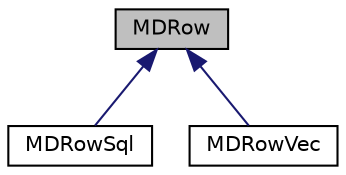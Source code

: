 digraph "MDRow"
{
  edge [fontname="Helvetica",fontsize="10",labelfontname="Helvetica",labelfontsize="10"];
  node [fontname="Helvetica",fontsize="10",shape=record];
  Node0 [label="MDRow",height=0.2,width=0.4,color="black", fillcolor="grey75", style="filled", fontcolor="black"];
  Node0 -> Node1 [dir="back",color="midnightblue",fontsize="10",style="solid",fontname="Helvetica"];
  Node1 [label="MDRowSql",height=0.2,width=0.4,color="black", fillcolor="white", style="filled",URL="$classMDRowSql.html"];
  Node0 -> Node2 [dir="back",color="midnightblue",fontsize="10",style="solid",fontname="Helvetica"];
  Node2 [label="MDRowVec",height=0.2,width=0.4,color="black", fillcolor="white", style="filled",URL="$classMDRowVec.html"];
}
